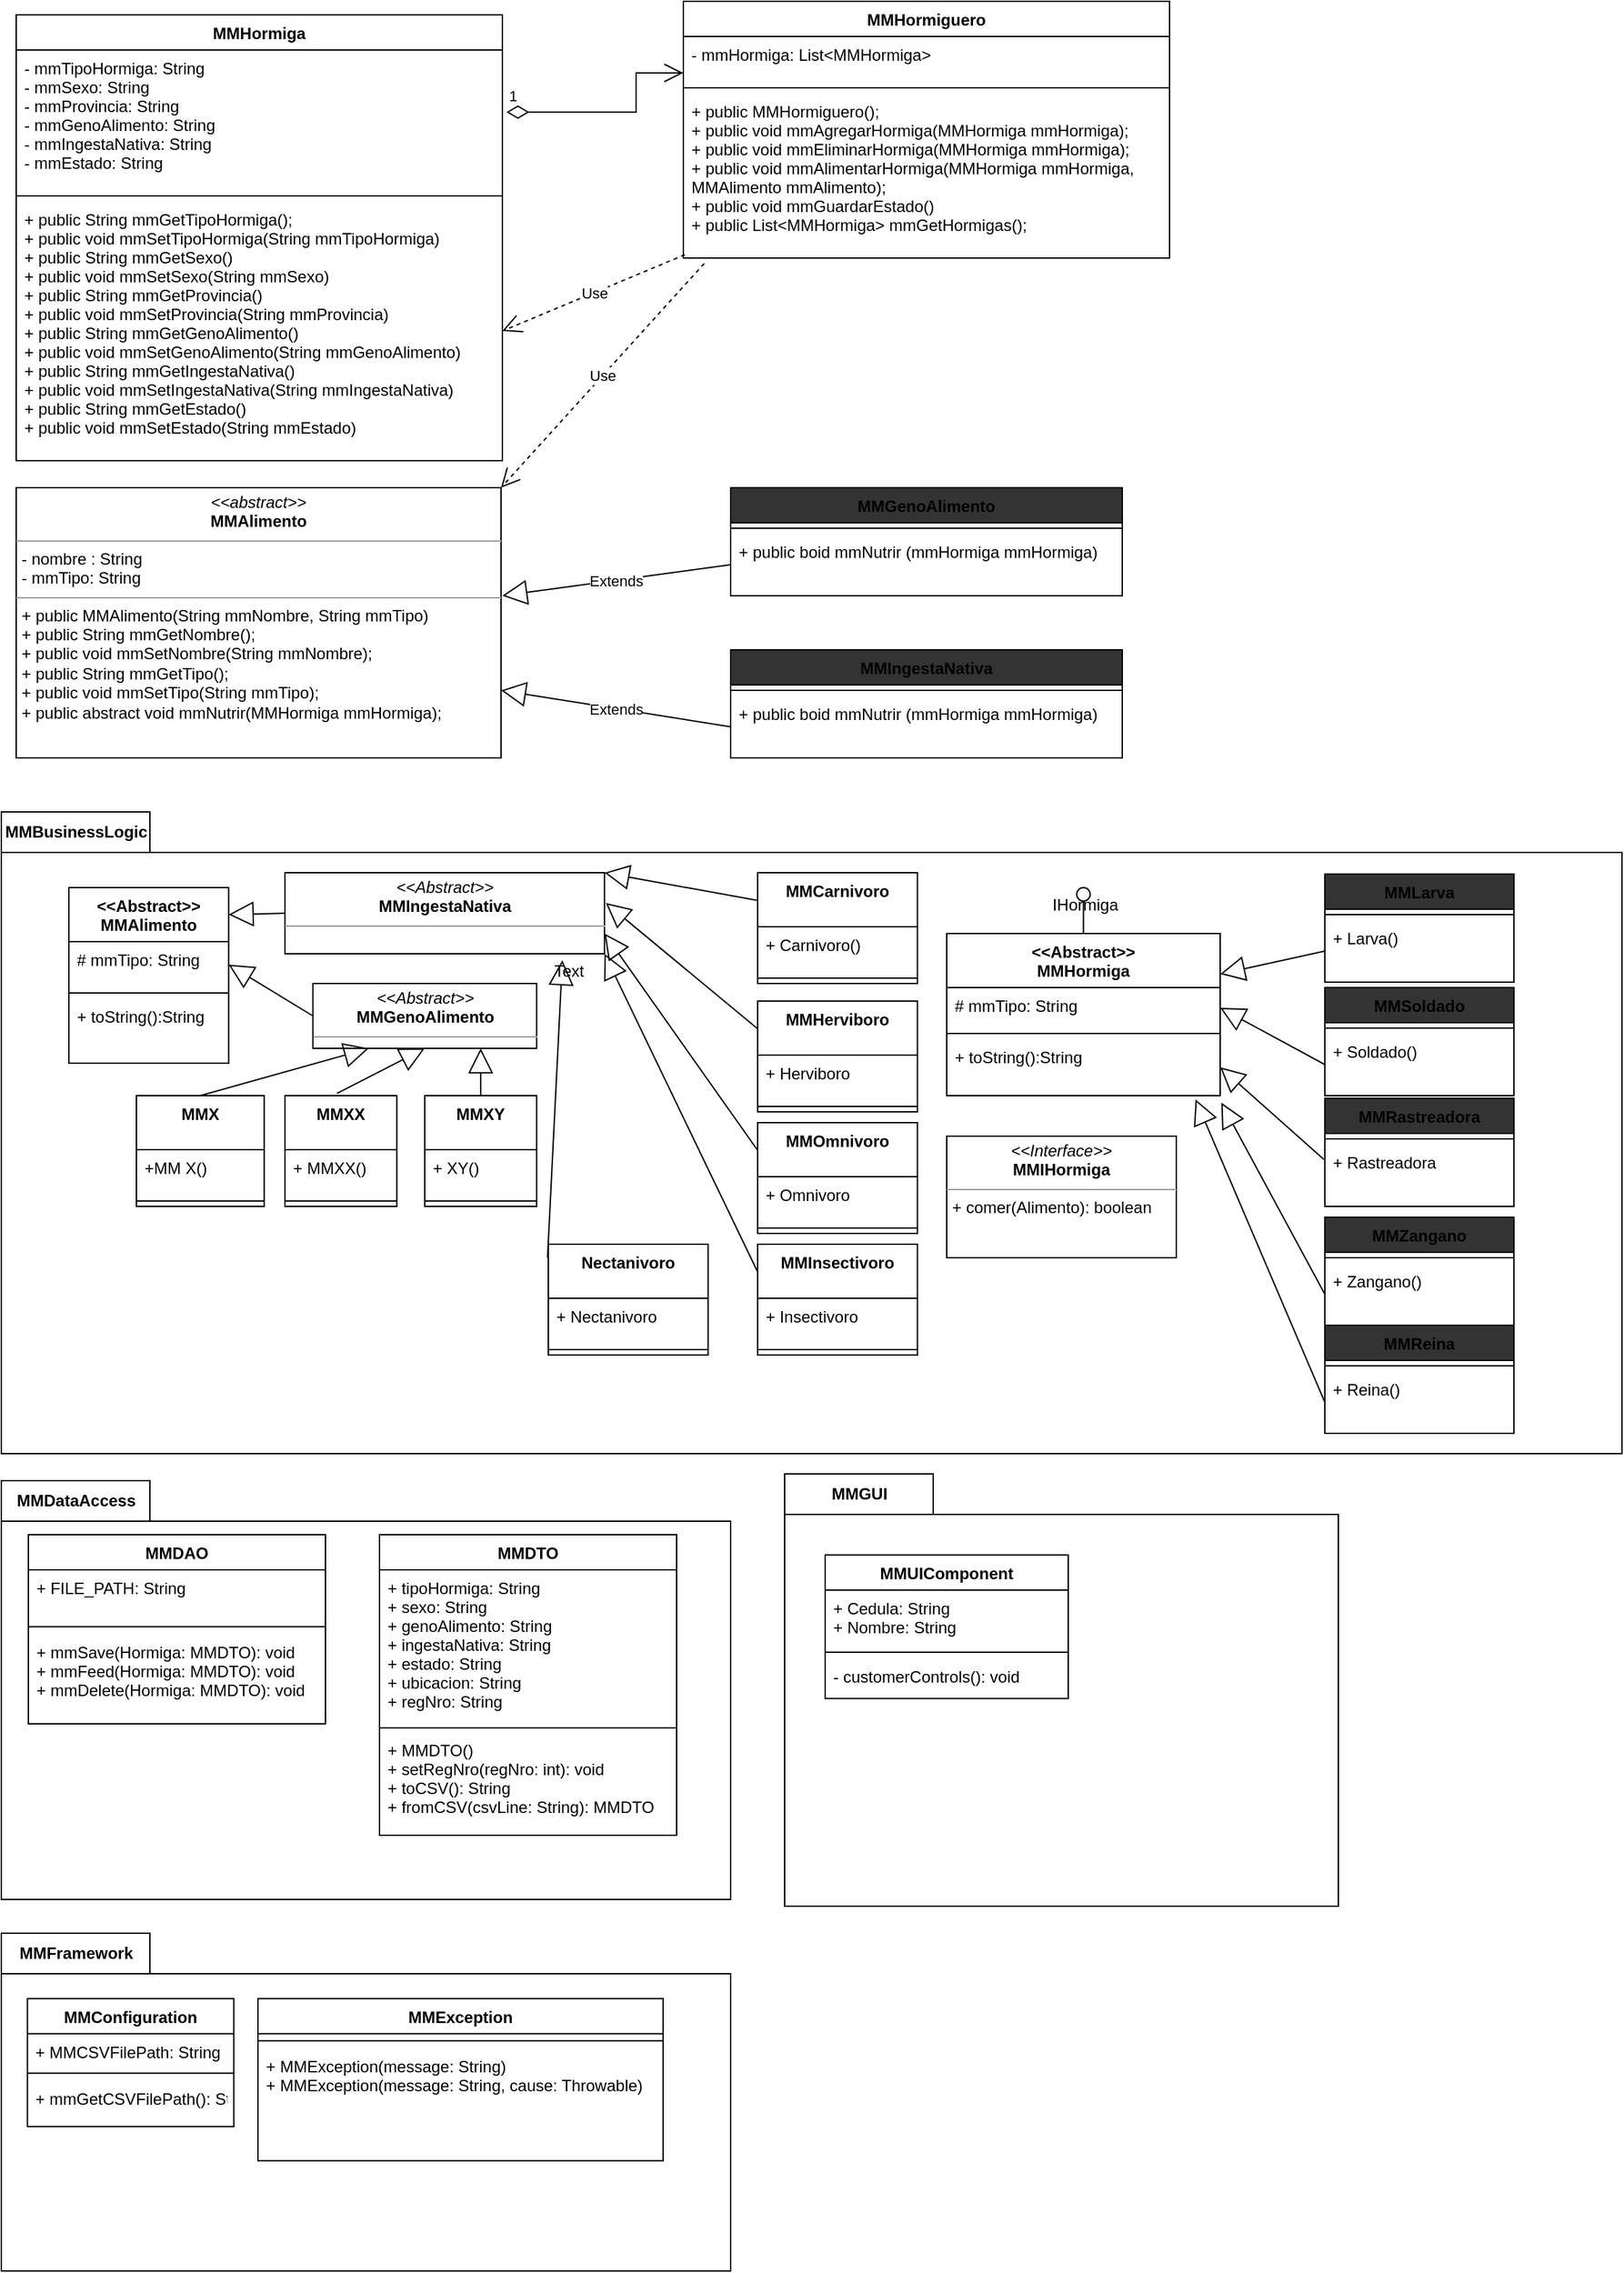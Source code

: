 <mxfile>
    <diagram id="z_uSLRBLm9-AL7y3q-LX" name="Page-1">
        <mxGraphModel dx="986" dy="571" grid="1" gridSize="10" guides="1" tooltips="1" connect="1" arrows="1" fold="1" page="1" pageScale="1" pageWidth="850" pageHeight="1100" math="0" shadow="0">
            <root>
                <mxCell id="0"/>
                <mxCell id="1" parent="0"/>
                <mxCell id="23" value="&lt;p style=&quot;margin:0px;margin-top:4px;text-align:center;&quot;&gt;&lt;i&gt;&amp;lt;&amp;lt;abstract&amp;gt;&amp;gt;&lt;/i&gt;&lt;br&gt;&lt;b&gt;MMAlimento&lt;/b&gt;&lt;/p&gt;&lt;hr size=&quot;1&quot;&gt;&lt;p style=&quot;margin:0px;margin-left:4px;&quot;&gt;- nombre : String&lt;br&gt;&lt;/p&gt;&lt;p style=&quot;margin:0px;margin-left:4px;&quot;&gt;- mmTipo: String&lt;/p&gt;&lt;hr size=&quot;1&quot;&gt;&lt;p style=&quot;margin:0px;margin-left:4px;&quot;&gt;+ public MMAlimento(String mmNombre, String mmTipo)&lt;/p&gt;&lt;p style=&quot;margin:0px;margin-left:4px;&quot;&gt;+ public String mmGetNombre();&lt;/p&gt;&lt;p style=&quot;margin:0px;margin-left:4px;&quot;&gt;+ public void mmSetNombre(String mmNombre);&lt;/p&gt;&lt;p style=&quot;margin:0px;margin-left:4px;&quot;&gt;+ public String mmGetTipo();&lt;/p&gt;&lt;p style=&quot;margin:0px;margin-left:4px;&quot;&gt;+ public void mmSetTipo(String mmTipo);&lt;/p&gt;&lt;p style=&quot;margin:0px;margin-left:4px;&quot;&gt;+ public abstract void mmNutrir(MMHormiga mmHormiga);&lt;/p&gt;" style="verticalAlign=top;align=left;overflow=fill;fontSize=12;fontFamily=Helvetica;html=1;" parent="1" vertex="1">
                    <mxGeometry x="31" y="370" width="359" height="200" as="geometry"/>
                </mxCell>
                <mxCell id="24" value="MMGenoAlimento" style="swimlane;fontStyle=1;align=center;verticalAlign=top;childLayout=stackLayout;horizontal=1;startSize=26;horizontalStack=0;resizeParent=1;resizeParentMax=0;resizeLast=0;collapsible=1;marginBottom=0;fillColor=#333333;strokeColor=#000000;" parent="1" vertex="1">
                    <mxGeometry x="560" y="370" width="290" height="80" as="geometry"/>
                </mxCell>
                <mxCell id="25" value="" style="line;strokeWidth=1;fillColor=none;align=left;verticalAlign=middle;spacingTop=-1;spacingLeft=3;spacingRight=3;rotatable=0;labelPosition=right;points=[];portConstraint=eastwest;strokeColor=inherit;" parent="24" vertex="1">
                    <mxGeometry y="26" width="290" height="8" as="geometry"/>
                </mxCell>
                <mxCell id="26" value="+ public boid mmNutrir (mmHormiga mmHormiga)" style="text;strokeColor=none;fillColor=none;align=left;verticalAlign=top;spacingLeft=4;spacingRight=4;overflow=hidden;rotatable=0;points=[[0,0.5],[1,0.5]];portConstraint=eastwest;" parent="24" vertex="1">
                    <mxGeometry y="34" width="290" height="46" as="geometry"/>
                </mxCell>
                <mxCell id="27" value="MMIngestaNativa" style="swimlane;fontStyle=1;align=center;verticalAlign=top;childLayout=stackLayout;horizontal=1;startSize=26;horizontalStack=0;resizeParent=1;resizeParentMax=0;resizeLast=0;collapsible=1;marginBottom=0;fillColor=#333333;strokeColor=#000000;" parent="1" vertex="1">
                    <mxGeometry x="560" y="490" width="290" height="80" as="geometry"/>
                </mxCell>
                <mxCell id="28" value="" style="line;strokeWidth=1;fillColor=none;align=left;verticalAlign=middle;spacingTop=-1;spacingLeft=3;spacingRight=3;rotatable=0;labelPosition=right;points=[];portConstraint=eastwest;strokeColor=inherit;" parent="27" vertex="1">
                    <mxGeometry y="26" width="290" height="8" as="geometry"/>
                </mxCell>
                <mxCell id="29" value="+ public boid mmNutrir (mmHormiga mmHormiga)" style="text;strokeColor=none;fillColor=none;align=left;verticalAlign=top;spacingLeft=4;spacingRight=4;overflow=hidden;rotatable=0;points=[[0,0.5],[1,0.5]];portConstraint=eastwest;" parent="27" vertex="1">
                    <mxGeometry y="34" width="290" height="46" as="geometry"/>
                </mxCell>
                <mxCell id="30" value="Extends" style="endArrow=block;endSize=16;endFill=0;html=1;entryX=1;entryY=0.75;entryDx=0;entryDy=0;exitX=0;exitY=0.5;exitDx=0;exitDy=0;" parent="1" source="29" target="23" edge="1">
                    <mxGeometry width="160" relative="1" as="geometry">
                        <mxPoint x="569.75" y="781" as="sourcePoint"/>
                        <mxPoint x="420" y="470" as="targetPoint"/>
                        <Array as="points"/>
                    </mxGeometry>
                </mxCell>
                <mxCell id="31" value="Extends" style="endArrow=block;endSize=16;endFill=0;html=1;entryX=1;entryY=0.75;entryDx=0;entryDy=0;exitX=0;exitY=0.5;exitDx=0;exitDy=0;" parent="1" source="26" edge="1">
                    <mxGeometry width="160" relative="1" as="geometry">
                        <mxPoint x="561" y="477" as="sourcePoint"/>
                        <mxPoint x="391" y="450" as="targetPoint"/>
                        <Array as="points"/>
                    </mxGeometry>
                </mxCell>
                <mxCell id="35" value="1" style="endArrow=open;html=1;endSize=12;startArrow=diamondThin;startSize=14;startFill=0;edgeStyle=orthogonalEdgeStyle;align=left;verticalAlign=bottom;rounded=0;sourcePerimeterSpacing=8;targetPerimeterSpacing=8;entryX=0;entryY=0.5;entryDx=0;entryDy=0;" parent="1" edge="1">
                    <mxGeometry x="-1" y="3" relative="1" as="geometry">
                        <mxPoint x="394" y="92" as="sourcePoint"/>
                        <mxPoint x="525" y="63" as="targetPoint"/>
                        <Array as="points">
                            <mxPoint x="490" y="92"/>
                            <mxPoint x="490" y="63"/>
                        </Array>
                    </mxGeometry>
                </mxCell>
                <mxCell id="36" value="Use" style="endArrow=open;endSize=12;dashed=1;html=1;rounded=0;sourcePerimeterSpacing=8;targetPerimeterSpacing=8;entryX=1;entryY=0.5;entryDx=0;entryDy=0;exitX=0.003;exitY=0.98;exitDx=0;exitDy=0;exitPerimeter=0;" parent="1" source="49" edge="1">
                    <mxGeometry width="160" relative="1" as="geometry">
                        <mxPoint x="523.56" y="208.414" as="sourcePoint"/>
                        <mxPoint x="391" y="254" as="targetPoint"/>
                    </mxGeometry>
                </mxCell>
                <mxCell id="37" value="Use" style="endArrow=open;endSize=12;dashed=1;html=1;rounded=0;sourcePerimeterSpacing=8;targetPerimeterSpacing=8;entryX=1;entryY=0;entryDx=0;entryDy=0;exitX=0.043;exitY=1.033;exitDx=0;exitDy=0;exitPerimeter=0;" parent="1" source="49" target="23" edge="1">
                    <mxGeometry width="160" relative="1" as="geometry">
                        <mxPoint x="524.28" y="211.586" as="sourcePoint"/>
                        <mxPoint x="401" y="264" as="targetPoint"/>
                    </mxGeometry>
                </mxCell>
                <mxCell id="42" value="MMHormiga" style="swimlane;fontStyle=1;align=center;verticalAlign=top;childLayout=stackLayout;horizontal=1;startSize=26;horizontalStack=0;resizeParent=1;resizeParentMax=0;resizeLast=0;collapsible=1;marginBottom=0;" parent="1" vertex="1">
                    <mxGeometry x="31" y="20" width="360" height="330" as="geometry">
                        <mxRectangle x="20" y="10" width="90" height="30" as="alternateBounds"/>
                    </mxGeometry>
                </mxCell>
                <mxCell id="43" value="- mmTipoHormiga: String&#10;- mmSexo: String&#10;- mmProvincia: String&#10;- mmGenoAlimento: String&#10;- mmIngestaNativa: String&#10;- mmEstado: String" style="text;strokeColor=none;fillColor=none;align=left;verticalAlign=top;spacingLeft=4;spacingRight=4;overflow=hidden;rotatable=0;points=[[0,0.5],[1,0.5]];portConstraint=eastwest;" parent="42" vertex="1">
                    <mxGeometry y="26" width="360" height="104" as="geometry"/>
                </mxCell>
                <mxCell id="44" value="" style="line;strokeWidth=1;fillColor=none;align=left;verticalAlign=middle;spacingTop=-1;spacingLeft=3;spacingRight=3;rotatable=0;labelPosition=right;points=[];portConstraint=eastwest;strokeColor=inherit;" parent="42" vertex="1">
                    <mxGeometry y="130" width="360" height="8" as="geometry"/>
                </mxCell>
                <mxCell id="45" value="+ public String mmGetTipoHormiga();&#10;+ public void mmSetTipoHormiga(String mmTipoHormiga)&#10;+ public String mmGetSexo()&#10;+ public void mmSetSexo(String mmSexo)&#10;+ public String mmGetProvincia()&#10;+ public void mmSetProvincia(String mmProvincia)&#10;+ public String mmGetGenoAlimento()&#10;+ public void mmSetGenoAlimento(String mmGenoAlimento)&#10;+ public String mmGetIngestaNativa()&#10;+ public void mmSetIngestaNativa(String mmIngestaNativa)&#10;+ public String mmGetEstado()&#10;+ public void mmSetEstado(String mmEstado)" style="text;strokeColor=none;fillColor=none;align=left;verticalAlign=top;spacingLeft=4;spacingRight=4;overflow=hidden;rotatable=0;points=[[0,0.5],[1,0.5]];portConstraint=eastwest;" parent="42" vertex="1">
                    <mxGeometry y="138" width="360" height="192" as="geometry"/>
                </mxCell>
                <mxCell id="46" value="MMHormiguero" style="swimlane;fontStyle=1;align=center;verticalAlign=top;childLayout=stackLayout;horizontal=1;startSize=26;horizontalStack=0;resizeParent=1;resizeParentMax=0;resizeLast=0;collapsible=1;marginBottom=0;" parent="1" vertex="1">
                    <mxGeometry x="525" y="10" width="360" height="190" as="geometry">
                        <mxRectangle x="20" y="10" width="90" height="30" as="alternateBounds"/>
                    </mxGeometry>
                </mxCell>
                <mxCell id="47" value="- mmHormiga: List&lt;MMHormiga&gt;" style="text;strokeColor=none;fillColor=none;align=left;verticalAlign=top;spacingLeft=4;spacingRight=4;overflow=hidden;rotatable=0;points=[[0,0.5],[1,0.5]];portConstraint=eastwest;" parent="46" vertex="1">
                    <mxGeometry y="26" width="360" height="34" as="geometry"/>
                </mxCell>
                <mxCell id="48" value="" style="line;strokeWidth=1;fillColor=none;align=left;verticalAlign=middle;spacingTop=-1;spacingLeft=3;spacingRight=3;rotatable=0;labelPosition=right;points=[];portConstraint=eastwest;strokeColor=inherit;" parent="46" vertex="1">
                    <mxGeometry y="60" width="360" height="8" as="geometry"/>
                </mxCell>
                <mxCell id="49" value="+ public MMHormiguero();&#10;+ public void mmAgregarHormiga(MMHormiga mmHormiga);&#10;+ public void mmEliminarHormiga(MMHormiga mmHormiga);&#10;+ public void mmAlimentarHormiga(MMHormiga mmHormiga, &#10;MMAlimento mmAlimento);&#10;+ public void mmGuardarEstado()&#10;+ public List&lt;MMHormiga&gt; mmGetHormigas();" style="text;strokeColor=none;fillColor=none;align=left;verticalAlign=top;spacingLeft=4;spacingRight=4;overflow=hidden;rotatable=0;points=[[0,0.5],[1,0.5]];portConstraint=eastwest;" parent="46" vertex="1">
                    <mxGeometry y="68" width="360" height="122" as="geometry"/>
                </mxCell>
                <mxCell id="133" value="MMGUI" style="shape=folder;fontStyle=1;tabWidth=110;tabHeight=30;tabPosition=left;html=1;boundedLbl=1;labelInHeader=1;container=1;collapsible=0;" parent="1" vertex="1">
                    <mxGeometry x="600" y="1100" width="410" height="320" as="geometry"/>
                </mxCell>
                <mxCell id="134" value="" style="html=1;strokeColor=none;resizeWidth=1;resizeHeight=1;fillColor=none;part=1;connectable=0;allowArrows=0;deletable=0;" parent="133" vertex="1">
                    <mxGeometry width="391.449" height="168.555" relative="1" as="geometry">
                        <mxPoint y="30" as="offset"/>
                    </mxGeometry>
                </mxCell>
                <mxCell id="159" value="MMUIComponent" style="swimlane;fontStyle=1;align=center;verticalAlign=top;childLayout=stackLayout;horizontal=1;startSize=26;horizontalStack=0;resizeParent=1;resizeParentMax=0;resizeLast=0;collapsible=1;marginBottom=0;" parent="133" vertex="1">
                    <mxGeometry x="30" y="60" width="180" height="106.267" as="geometry"/>
                </mxCell>
                <mxCell id="160" value="+ Cedula: String&#10;+ Nombre: String" style="text;strokeColor=none;fillColor=none;align=left;verticalAlign=top;spacingLeft=4;spacingRight=4;overflow=hidden;rotatable=0;points=[[0,0.5],[1,0.5]];portConstraint=eastwest;fontStyle=0" parent="159" vertex="1">
                    <mxGeometry y="26" width="180" height="41.676" as="geometry"/>
                </mxCell>
                <mxCell id="161" value="" style="line;strokeWidth=1;fillColor=none;align=left;verticalAlign=middle;spacingTop=-1;spacingLeft=3;spacingRight=3;rotatable=0;labelPosition=right;points=[];portConstraint=eastwest;strokeColor=inherit;" parent="159" vertex="1">
                    <mxGeometry y="67.676" width="180" height="8.6" as="geometry"/>
                </mxCell>
                <mxCell id="162" value="- customerControls(): void" style="text;strokeColor=none;fillColor=none;align=left;verticalAlign=top;spacingLeft=4;spacingRight=4;overflow=hidden;rotatable=0;points=[[0,0.5],[1,0.5]];portConstraint=eastwest;" parent="159" vertex="1">
                    <mxGeometry y="76.275" width="180" height="29.991" as="geometry"/>
                </mxCell>
                <mxCell id="135" value="MMBusinessLogic" style="shape=folder;fontStyle=1;tabWidth=110;tabHeight=30;tabPosition=left;html=1;boundedLbl=1;labelInHeader=1;container=1;collapsible=0;" parent="1" vertex="1">
                    <mxGeometry x="20" y="610" width="1200" height="475" as="geometry"/>
                </mxCell>
                <mxCell id="136" value="Text" style="html=1;strokeColor=none;resizeWidth=1;resizeHeight=1;fillColor=none;part=1;connectable=0;allowArrows=0;deletable=0;" parent="135" vertex="1">
                    <mxGeometry width="840" height="175" relative="1" as="geometry">
                        <mxPoint y="30" as="offset"/>
                    </mxGeometry>
                </mxCell>
                <mxCell id="77" value="&lt;p style=&quot;margin:0px;margin-top:4px;text-align:center;&quot;&gt;&lt;i&gt;&amp;lt;&amp;lt;Abstract&amp;gt;&amp;gt;&lt;/i&gt;&lt;br&gt;&lt;b&gt;MMIngestaNativa&lt;/b&gt;&lt;/p&gt;&lt;hr size=&quot;1&quot;&gt;&lt;p style=&quot;margin:0px;margin-left:4px;&quot;&gt;&lt;/p&gt;&lt;p style=&quot;margin:0px;margin-left:4px;&quot;&gt;&lt;br&gt;&lt;/p&gt;" style="verticalAlign=top;align=left;overflow=fill;fontSize=12;fontFamily=Helvetica;html=1;" parent="135" vertex="1">
                    <mxGeometry x="210.0" y="45" width="236.62" height="60" as="geometry"/>
                </mxCell>
                <mxCell id="78" value="&lt;p style=&quot;margin:0px;margin-top:4px;text-align:center;&quot;&gt;&lt;i&gt;&amp;lt;&amp;lt;Abstract&amp;gt;&amp;gt;&lt;/i&gt;&lt;br&gt;&lt;b&gt;MMGenoAlimento&lt;/b&gt;&lt;/p&gt;&lt;hr size=&quot;1&quot;&gt;&lt;p style=&quot;margin:0px;margin-left:4px;&quot;&gt;&lt;/p&gt;&lt;p style=&quot;margin:0px;margin-left:4px;&quot;&gt;&lt;br&gt;&lt;/p&gt;" style="verticalAlign=top;align=left;overflow=fill;fontSize=12;fontFamily=Helvetica;html=1;" parent="135" vertex="1">
                    <mxGeometry x="230.709" y="127" width="165.634" height="48" as="geometry"/>
                </mxCell>
                <mxCell id="82" value="&lt;&lt;Abstract&gt;&gt;&#10;MMAlimento" style="swimlane;fontStyle=1;align=center;verticalAlign=top;childLayout=stackLayout;horizontal=1;startSize=40;horizontalStack=0;resizeParent=1;resizeParentMax=0;resizeLast=0;collapsible=1;marginBottom=0;" parent="135" vertex="1">
                    <mxGeometry x="50.002" y="56" width="118.31" height="130" as="geometry">
                        <mxRectangle x="20" y="10" width="90" height="30" as="alternateBounds"/>
                    </mxGeometry>
                </mxCell>
                <mxCell id="83" value="# mmTipo: String" style="text;strokeColor=none;fillColor=none;align=left;verticalAlign=top;spacingLeft=4;spacingRight=4;overflow=hidden;rotatable=0;points=[[0,0.5],[1,0.5]];portConstraint=eastwest;" parent="82" vertex="1">
                    <mxGeometry y="40" width="118.31" height="34" as="geometry"/>
                </mxCell>
                <mxCell id="84" value="" style="line;strokeWidth=1;fillColor=none;align=left;verticalAlign=middle;spacingTop=-1;spacingLeft=3;spacingRight=3;rotatable=0;labelPosition=right;points=[];portConstraint=eastwest;strokeColor=inherit;" parent="82" vertex="1">
                    <mxGeometry y="74" width="118.31" height="8" as="geometry"/>
                </mxCell>
                <mxCell id="85" value="+ toString():String" style="text;strokeColor=none;fillColor=none;align=left;verticalAlign=top;spacingLeft=4;spacingRight=4;overflow=hidden;rotatable=0;points=[[0,0.5],[1,0.5]];portConstraint=eastwest;" parent="82" vertex="1">
                    <mxGeometry y="82" width="118.31" height="48" as="geometry"/>
                </mxCell>
                <mxCell id="86" value="" style="endArrow=block;endSize=16;endFill=0;html=1;exitX=0;exitY=0.5;exitDx=0;exitDy=0;entryX=1;entryY=0.154;entryDx=0;entryDy=0;entryPerimeter=0;" parent="135" source="77" target="82" edge="1">
                    <mxGeometry x="-0.273" y="2" width="160" relative="1" as="geometry">
                        <mxPoint x="474.955" y="334.19" as="sourcePoint"/>
                        <mxPoint x="212.958" y="76.004" as="targetPoint"/>
                        <Array as="points"/>
                        <mxPoint as="offset"/>
                    </mxGeometry>
                </mxCell>
                <mxCell id="87" value="" style="endArrow=block;endSize=16;endFill=0;html=1;exitX=0;exitY=0.5;exitDx=0;exitDy=0;entryX=1;entryY=0.5;entryDx=0;entryDy=0;" parent="135" source="78" target="83" edge="1">
                    <mxGeometry x="-0.273" y="2" width="160" relative="1" as="geometry">
                        <mxPoint x="331.268" y="106" as="sourcePoint"/>
                        <mxPoint x="224.789" y="96.02" as="targetPoint"/>
                        <Array as="points"/>
                        <mxPoint as="offset"/>
                    </mxGeometry>
                </mxCell>
                <mxCell id="88" value="MMX" style="swimlane;fontStyle=1;align=center;verticalAlign=top;childLayout=stackLayout;horizontal=1;startSize=40;horizontalStack=0;resizeParent=1;resizeParentMax=0;resizeLast=0;collapsible=1;marginBottom=0;" parent="135" vertex="1">
                    <mxGeometry x="100.003" y="210" width="94.648" height="82" as="geometry">
                        <mxRectangle x="20" y="10" width="90" height="30" as="alternateBounds"/>
                    </mxGeometry>
                </mxCell>
                <mxCell id="89" value="+MM X()" style="text;strokeColor=none;fillColor=none;align=left;verticalAlign=top;spacingLeft=4;spacingRight=4;overflow=hidden;rotatable=0;points=[[0,0.5],[1,0.5]];portConstraint=eastwest;" parent="88" vertex="1">
                    <mxGeometry y="40" width="94.648" height="34" as="geometry"/>
                </mxCell>
                <mxCell id="90" value="" style="line;strokeWidth=1;fillColor=none;align=left;verticalAlign=middle;spacingTop=-1;spacingLeft=3;spacingRight=3;rotatable=0;labelPosition=right;points=[];portConstraint=eastwest;strokeColor=inherit;" parent="88" vertex="1">
                    <mxGeometry y="74" width="94.648" height="8" as="geometry"/>
                </mxCell>
                <mxCell id="92" value="MMXX" style="swimlane;fontStyle=1;align=center;verticalAlign=top;childLayout=stackLayout;horizontal=1;startSize=40;horizontalStack=0;resizeParent=1;resizeParentMax=0;resizeLast=0;collapsible=1;marginBottom=0;" parent="135" vertex="1">
                    <mxGeometry x="210.003" y="210" width="82.817" height="82" as="geometry">
                        <mxRectangle x="20" y="10" width="90" height="30" as="alternateBounds"/>
                    </mxGeometry>
                </mxCell>
                <mxCell id="93" value="+ MMXX()" style="text;strokeColor=none;fillColor=none;align=left;verticalAlign=top;spacingLeft=4;spacingRight=4;overflow=hidden;rotatable=0;points=[[0,0.5],[1,0.5]];portConstraint=eastwest;" parent="92" vertex="1">
                    <mxGeometry y="40" width="82.817" height="34" as="geometry"/>
                </mxCell>
                <mxCell id="94" value="" style="line;strokeWidth=1;fillColor=none;align=left;verticalAlign=middle;spacingTop=-1;spacingLeft=3;spacingRight=3;rotatable=0;labelPosition=right;points=[];portConstraint=eastwest;strokeColor=inherit;" parent="92" vertex="1">
                    <mxGeometry y="74" width="82.817" height="8" as="geometry"/>
                </mxCell>
                <mxCell id="96" value="MMXY" style="swimlane;fontStyle=1;align=center;verticalAlign=top;childLayout=stackLayout;horizontal=1;startSize=40;horizontalStack=0;resizeParent=1;resizeParentMax=0;resizeLast=0;collapsible=1;marginBottom=0;" parent="135" vertex="1">
                    <mxGeometry x="313.527" y="210" width="82.817" height="82" as="geometry">
                        <mxRectangle x="20" y="10" width="90" height="30" as="alternateBounds"/>
                    </mxGeometry>
                </mxCell>
                <mxCell id="97" value="+ XY()" style="text;strokeColor=none;fillColor=none;align=left;verticalAlign=top;spacingLeft=4;spacingRight=4;overflow=hidden;rotatable=0;points=[[0,0.5],[1,0.5]];portConstraint=eastwest;" parent="96" vertex="1">
                    <mxGeometry y="40" width="82.817" height="34" as="geometry"/>
                </mxCell>
                <mxCell id="98" value="" style="line;strokeWidth=1;fillColor=none;align=left;verticalAlign=middle;spacingTop=-1;spacingLeft=3;spacingRight=3;rotatable=0;labelPosition=right;points=[];portConstraint=eastwest;strokeColor=inherit;" parent="96" vertex="1">
                    <mxGeometry y="74" width="82.817" height="8" as="geometry"/>
                </mxCell>
                <mxCell id="100" value="" style="endArrow=block;endSize=16;endFill=0;html=1;exitX=0.5;exitY=0;exitDx=0;exitDy=0;entryX=0.25;entryY=1;entryDx=0;entryDy=0;" parent="135" source="88" target="78" edge="1">
                    <mxGeometry x="-0.273" y="2" width="160" relative="1" as="geometry">
                        <mxPoint x="319.437" y="249" as="sourcePoint"/>
                        <mxPoint x="212.958" y="196" as="targetPoint"/>
                        <Array as="points"/>
                        <mxPoint as="offset"/>
                    </mxGeometry>
                </mxCell>
                <mxCell id="101" value="" style="endArrow=block;endSize=16;endFill=0;html=1;exitX=0.465;exitY=-0.02;exitDx=0;exitDy=0;entryX=0.5;entryY=1;entryDx=0;entryDy=0;exitPerimeter=0;" parent="135" source="92" target="78" edge="1">
                    <mxGeometry x="-0.273" y="2" width="160" relative="1" as="geometry">
                        <mxPoint x="532.394" y="269" as="sourcePoint"/>
                        <mxPoint x="425.915" y="216" as="targetPoint"/>
                        <Array as="points"/>
                        <mxPoint as="offset"/>
                    </mxGeometry>
                </mxCell>
                <mxCell id="102" value="" style="endArrow=block;endSize=16;endFill=0;html=1;exitX=0.5;exitY=0;exitDx=0;exitDy=0;entryX=0.75;entryY=1;entryDx=0;entryDy=0;" parent="135" source="96" target="78" edge="1">
                    <mxGeometry x="-0.273" y="2" width="160" relative="1" as="geometry">
                        <mxPoint x="686.197" y="269" as="sourcePoint"/>
                        <mxPoint x="579.718" y="216" as="targetPoint"/>
                        <Array as="points"/>
                        <mxPoint as="offset"/>
                    </mxGeometry>
                </mxCell>
                <mxCell id="104" value="MMCarnivoro" style="swimlane;fontStyle=1;align=center;verticalAlign=top;childLayout=stackLayout;horizontal=1;startSize=40;horizontalStack=0;resizeParent=1;resizeParentMax=0;resizeLast=0;collapsible=1;marginBottom=0;" parent="135" vertex="1">
                    <mxGeometry x="560.002" y="45" width="118.31" height="82" as="geometry">
                        <mxRectangle x="20" y="10" width="90" height="30" as="alternateBounds"/>
                    </mxGeometry>
                </mxCell>
                <mxCell id="105" value="+ Carnivoro()" style="text;strokeColor=none;fillColor=none;align=left;verticalAlign=top;spacingLeft=4;spacingRight=4;overflow=hidden;rotatable=0;points=[[0,0.5],[1,0.5]];portConstraint=eastwest;" parent="104" vertex="1">
                    <mxGeometry y="40" width="118.31" height="34" as="geometry"/>
                </mxCell>
                <mxCell id="106" value="" style="line;strokeWidth=1;fillColor=none;align=left;verticalAlign=middle;spacingTop=-1;spacingLeft=3;spacingRight=3;rotatable=0;labelPosition=right;points=[];portConstraint=eastwest;strokeColor=inherit;" parent="104" vertex="1">
                    <mxGeometry y="74" width="118.31" height="8" as="geometry"/>
                </mxCell>
                <mxCell id="107" value="MMHerviboro" style="swimlane;fontStyle=1;align=center;verticalAlign=top;childLayout=stackLayout;horizontal=1;startSize=40;horizontalStack=0;resizeParent=1;resizeParentMax=0;resizeLast=0;collapsible=1;marginBottom=0;" parent="135" vertex="1">
                    <mxGeometry x="560.002" y="140" width="118.31" height="82" as="geometry">
                        <mxRectangle x="20" y="10" width="90" height="30" as="alternateBounds"/>
                    </mxGeometry>
                </mxCell>
                <mxCell id="108" value="+ Herviboro" style="text;strokeColor=none;fillColor=none;align=left;verticalAlign=top;spacingLeft=4;spacingRight=4;overflow=hidden;rotatable=0;points=[[0,0.5],[1,0.5]];portConstraint=eastwest;" parent="107" vertex="1">
                    <mxGeometry y="40" width="118.31" height="34" as="geometry"/>
                </mxCell>
                <mxCell id="109" value="" style="line;strokeWidth=1;fillColor=none;align=left;verticalAlign=middle;spacingTop=-1;spacingLeft=3;spacingRight=3;rotatable=0;labelPosition=right;points=[];portConstraint=eastwest;strokeColor=inherit;" parent="107" vertex="1">
                    <mxGeometry y="74" width="118.31" height="8" as="geometry"/>
                </mxCell>
                <mxCell id="110" value="MMOmnivoro" style="swimlane;fontStyle=1;align=center;verticalAlign=top;childLayout=stackLayout;horizontal=1;startSize=40;horizontalStack=0;resizeParent=1;resizeParentMax=0;resizeLast=0;collapsible=1;marginBottom=0;" parent="135" vertex="1">
                    <mxGeometry x="560.002" y="230" width="118.31" height="82" as="geometry">
                        <mxRectangle x="20" y="10" width="90" height="30" as="alternateBounds"/>
                    </mxGeometry>
                </mxCell>
                <mxCell id="111" value="+ Omnivoro" style="text;strokeColor=none;fillColor=none;align=left;verticalAlign=top;spacingLeft=4;spacingRight=4;overflow=hidden;rotatable=0;points=[[0,0.5],[1,0.5]];portConstraint=eastwest;" parent="110" vertex="1">
                    <mxGeometry y="40" width="118.31" height="34" as="geometry"/>
                </mxCell>
                <mxCell id="112" value="" style="line;strokeWidth=1;fillColor=none;align=left;verticalAlign=middle;spacingTop=-1;spacingLeft=3;spacingRight=3;rotatable=0;labelPosition=right;points=[];portConstraint=eastwest;strokeColor=inherit;" parent="110" vertex="1">
                    <mxGeometry y="74" width="118.31" height="8" as="geometry"/>
                </mxCell>
                <mxCell id="113" value="MMInsectivoro" style="swimlane;fontStyle=1;align=center;verticalAlign=top;childLayout=stackLayout;horizontal=1;startSize=40;horizontalStack=0;resizeParent=1;resizeParentMax=0;resizeLast=0;collapsible=1;marginBottom=0;" parent="135" vertex="1">
                    <mxGeometry x="560.002" y="320" width="118.31" height="82" as="geometry">
                        <mxRectangle x="20" y="10" width="90" height="30" as="alternateBounds"/>
                    </mxGeometry>
                </mxCell>
                <mxCell id="114" value="+ Insectivoro" style="text;strokeColor=none;fillColor=none;align=left;verticalAlign=top;spacingLeft=4;spacingRight=4;overflow=hidden;rotatable=0;points=[[0,0.5],[1,0.5]];portConstraint=eastwest;" parent="113" vertex="1">
                    <mxGeometry y="40" width="118.31" height="34" as="geometry"/>
                </mxCell>
                <mxCell id="115" value="" style="line;strokeWidth=1;fillColor=none;align=left;verticalAlign=middle;spacingTop=-1;spacingLeft=3;spacingRight=3;rotatable=0;labelPosition=right;points=[];portConstraint=eastwest;strokeColor=inherit;" parent="113" vertex="1">
                    <mxGeometry y="74" width="118.31" height="8" as="geometry"/>
                </mxCell>
                <mxCell id="116" value="Nectanivoro" style="swimlane;fontStyle=1;align=center;verticalAlign=top;childLayout=stackLayout;horizontal=1;startSize=40;horizontalStack=0;resizeParent=1;resizeParentMax=0;resizeLast=0;collapsible=1;marginBottom=0;" parent="135" vertex="1">
                    <mxGeometry x="405.0" y="320" width="118.31" height="82" as="geometry">
                        <mxRectangle x="20" y="10" width="90" height="30" as="alternateBounds"/>
                    </mxGeometry>
                </mxCell>
                <mxCell id="117" value="+ Nectanivoro" style="text;strokeColor=none;fillColor=none;align=left;verticalAlign=top;spacingLeft=4;spacingRight=4;overflow=hidden;rotatable=0;points=[[0,0.5],[1,0.5]];portConstraint=eastwest;" parent="116" vertex="1">
                    <mxGeometry y="40" width="118.31" height="34" as="geometry"/>
                </mxCell>
                <mxCell id="118" value="" style="line;strokeWidth=1;fillColor=none;align=left;verticalAlign=middle;spacingTop=-1;spacingLeft=3;spacingRight=3;rotatable=0;labelPosition=right;points=[];portConstraint=eastwest;strokeColor=inherit;" parent="116" vertex="1">
                    <mxGeometry y="74" width="118.31" height="8" as="geometry"/>
                </mxCell>
                <mxCell id="119" value="" style="endArrow=block;endSize=16;endFill=0;html=1;exitX=0;exitY=0.25;exitDx=0;exitDy=0;entryX=1;entryY=0;entryDx=0;entryDy=0;" parent="135" source="104" target="77" edge="1">
                    <mxGeometry x="-0.273" y="2" width="160" relative="1" as="geometry">
                        <mxPoint x="774.93" y="241" as="sourcePoint"/>
                        <mxPoint x="615.211" y="111" as="targetPoint"/>
                        <Array as="points"/>
                        <mxPoint as="offset"/>
                    </mxGeometry>
                </mxCell>
                <mxCell id="120" value="" style="endArrow=block;endSize=16;endFill=0;html=1;exitX=0;exitY=0.25;exitDx=0;exitDy=0;entryX=1.004;entryY=0.373;entryDx=0;entryDy=0;entryPerimeter=0;" parent="135" source="107" target="77" edge="1">
                    <mxGeometry x="-0.273" y="2" width="160" relative="1" as="geometry">
                        <mxPoint x="887.324" y="76" as="sourcePoint"/>
                        <mxPoint x="579.718" y="87.5" as="targetPoint"/>
                        <Array as="points"/>
                        <mxPoint as="offset"/>
                    </mxGeometry>
                </mxCell>
                <mxCell id="121" value="" style="endArrow=block;endSize=16;endFill=0;html=1;exitX=0;exitY=0.25;exitDx=0;exitDy=0;entryX=1;entryY=0.75;entryDx=0;entryDy=0;" parent="135" source="110" target="77" edge="1">
                    <mxGeometry x="-0.273" y="2" width="160" relative="1" as="geometry">
                        <mxPoint x="863.662" y="126" as="sourcePoint"/>
                        <mxPoint x="556.056" y="137.5" as="targetPoint"/>
                        <Array as="points"/>
                        <mxPoint as="offset"/>
                    </mxGeometry>
                </mxCell>
                <mxCell id="122" value="" style="endArrow=block;endSize=16;endFill=0;html=1;exitX=0;exitY=0.25;exitDx=0;exitDy=0;entryX=1;entryY=1;entryDx=0;entryDy=0;" parent="135" source="113" target="77" edge="1">
                    <mxGeometry x="-0.273" y="2" width="160" relative="1" as="geometry">
                        <mxPoint x="899.155" y="84.5" as="sourcePoint"/>
                        <mxPoint x="591.549" y="96" as="targetPoint"/>
                        <Array as="points"/>
                        <mxPoint as="offset"/>
                    </mxGeometry>
                </mxCell>
                <mxCell id="124" value="" style="endArrow=block;endSize=16;endFill=0;html=1;exitX=-0.005;exitY=0.122;exitDx=0;exitDy=0;entryX=0.868;entryY=1.08;entryDx=0;entryDy=0;entryPerimeter=0;exitPerimeter=0;" parent="135" source="116" target="77" edge="1">
                    <mxGeometry x="-0.273" y="2" width="160" relative="1" as="geometry">
                        <mxPoint x="875.493" y="336.5" as="sourcePoint"/>
                        <mxPoint x="567.887" y="136" as="targetPoint"/>
                        <Array as="points"/>
                        <mxPoint as="offset"/>
                    </mxGeometry>
                </mxCell>
                <mxCell id="50" value="&lt;p style=&quot;margin:0px;margin-top:4px;text-align:center;&quot;&gt;&lt;i&gt;&amp;lt;&amp;lt;Interface&amp;gt;&amp;gt;&lt;/i&gt;&lt;br&gt;&lt;b&gt;MMIHormiga&lt;/b&gt;&lt;/p&gt;&lt;hr size=&quot;1&quot;&gt;&lt;p style=&quot;margin:0px;margin-left:4px;&quot;&gt;&lt;/p&gt;&lt;p style=&quot;margin:0px;margin-left:4px;&quot;&gt;+ comer(Alimento): boolean&lt;/p&gt;&lt;p style=&quot;margin:0px;margin-left:4px;&quot;&gt;&lt;br&gt;&lt;/p&gt;" style="verticalAlign=top;align=left;overflow=fill;fontSize=12;fontFamily=Helvetica;html=1;" parent="135" vertex="1">
                    <mxGeometry x="700" y="240" width="170" height="90" as="geometry"/>
                </mxCell>
                <mxCell id="52" value="&lt;&lt;Abstract&gt;&gt;&#10;MMHormiga" style="swimlane;fontStyle=1;align=center;verticalAlign=top;childLayout=stackLayout;horizontal=1;startSize=40;horizontalStack=0;resizeParent=1;resizeParentMax=0;resizeLast=0;collapsible=1;marginBottom=0;" parent="135" vertex="1">
                    <mxGeometry x="700" y="90" width="202.5" height="120" as="geometry">
                        <mxRectangle x="20" y="10" width="90" height="30" as="alternateBounds"/>
                    </mxGeometry>
                </mxCell>
                <mxCell id="53" value="# mmTipo: String" style="text;strokeColor=none;fillColor=none;align=left;verticalAlign=top;spacingLeft=4;spacingRight=4;overflow=hidden;rotatable=0;points=[[0,0.5],[1,0.5]];portConstraint=eastwest;" parent="52" vertex="1">
                    <mxGeometry y="40" width="202.5" height="30" as="geometry"/>
                </mxCell>
                <mxCell id="54" value="" style="line;strokeWidth=1;fillColor=none;align=left;verticalAlign=middle;spacingTop=-1;spacingLeft=3;spacingRight=3;rotatable=0;labelPosition=right;points=[];portConstraint=eastwest;strokeColor=inherit;" parent="52" vertex="1">
                    <mxGeometry y="70" width="202.5" height="8" as="geometry"/>
                </mxCell>
                <mxCell id="55" value="+ toString():String" style="text;strokeColor=none;fillColor=none;align=left;verticalAlign=top;spacingLeft=4;spacingRight=4;overflow=hidden;rotatable=0;points=[[0,0.5],[1,0.5]];portConstraint=eastwest;" parent="52" vertex="1">
                    <mxGeometry y="78" width="202.5" height="42" as="geometry"/>
                </mxCell>
                <mxCell id="56" value="MMLarva" style="swimlane;fontStyle=1;align=center;verticalAlign=top;childLayout=stackLayout;horizontal=1;startSize=26;horizontalStack=0;resizeParent=1;resizeParentMax=0;resizeLast=0;collapsible=1;marginBottom=0;fillColor=#333333;strokeColor=#000000;" parent="135" vertex="1">
                    <mxGeometry x="980" y="46" width="140" height="80" as="geometry"/>
                </mxCell>
                <mxCell id="57" value="" style="line;strokeWidth=1;fillColor=none;align=left;verticalAlign=middle;spacingTop=-1;spacingLeft=3;spacingRight=3;rotatable=0;labelPosition=right;points=[];portConstraint=eastwest;strokeColor=inherit;" parent="56" vertex="1">
                    <mxGeometry y="26" width="140" height="8" as="geometry"/>
                </mxCell>
                <mxCell id="58" value="+ Larva()" style="text;strokeColor=none;fillColor=none;align=left;verticalAlign=top;spacingLeft=4;spacingRight=4;overflow=hidden;rotatable=0;points=[[0,0.5],[1,0.5]];portConstraint=eastwest;" parent="56" vertex="1">
                    <mxGeometry y="34" width="140" height="46" as="geometry"/>
                </mxCell>
                <mxCell id="59" value="MMSoldado" style="swimlane;fontStyle=1;align=center;verticalAlign=top;childLayout=stackLayout;horizontal=1;startSize=26;horizontalStack=0;resizeParent=1;resizeParentMax=0;resizeLast=0;collapsible=1;marginBottom=0;fillColor=#333333;strokeColor=#000000;" parent="135" vertex="1">
                    <mxGeometry x="980" y="130" width="140" height="80" as="geometry"/>
                </mxCell>
                <mxCell id="60" value="" style="line;strokeWidth=1;fillColor=none;align=left;verticalAlign=middle;spacingTop=-1;spacingLeft=3;spacingRight=3;rotatable=0;labelPosition=right;points=[];portConstraint=eastwest;strokeColor=inherit;" parent="59" vertex="1">
                    <mxGeometry y="26" width="140" height="8" as="geometry"/>
                </mxCell>
                <mxCell id="61" value="+ Soldado()" style="text;strokeColor=none;fillColor=none;align=left;verticalAlign=top;spacingLeft=4;spacingRight=4;overflow=hidden;rotatable=0;points=[[0,0.5],[1,0.5]];portConstraint=eastwest;" parent="59" vertex="1">
                    <mxGeometry y="34" width="140" height="46" as="geometry"/>
                </mxCell>
                <mxCell id="62" value="MMRastreadora" style="swimlane;fontStyle=1;align=center;verticalAlign=top;childLayout=stackLayout;horizontal=1;startSize=26;horizontalStack=0;resizeParent=1;resizeParentMax=0;resizeLast=0;collapsible=1;marginBottom=0;fillColor=#333333;strokeColor=#000000;" parent="135" vertex="1">
                    <mxGeometry x="980" y="212" width="140" height="80" as="geometry"/>
                </mxCell>
                <mxCell id="63" value="" style="line;strokeWidth=1;fillColor=none;align=left;verticalAlign=middle;spacingTop=-1;spacingLeft=3;spacingRight=3;rotatable=0;labelPosition=right;points=[];portConstraint=eastwest;strokeColor=inherit;" parent="62" vertex="1">
                    <mxGeometry y="26" width="140" height="8" as="geometry"/>
                </mxCell>
                <mxCell id="64" value="+ Rastreadora" style="text;strokeColor=none;fillColor=none;align=left;verticalAlign=top;spacingLeft=4;spacingRight=4;overflow=hidden;rotatable=0;points=[[0,0.5],[1,0.5]];portConstraint=eastwest;" parent="62" vertex="1">
                    <mxGeometry y="34" width="140" height="46" as="geometry"/>
                </mxCell>
                <mxCell id="65" value="MMZangano" style="swimlane;fontStyle=1;align=center;verticalAlign=top;childLayout=stackLayout;horizontal=1;startSize=26;horizontalStack=0;resizeParent=1;resizeParentMax=0;resizeLast=0;collapsible=1;marginBottom=0;fillColor=#333333;strokeColor=#000000;" parent="135" vertex="1">
                    <mxGeometry x="980" y="300" width="140" height="80" as="geometry"/>
                </mxCell>
                <mxCell id="66" value="" style="line;strokeWidth=1;fillColor=none;align=left;verticalAlign=middle;spacingTop=-1;spacingLeft=3;spacingRight=3;rotatable=0;labelPosition=right;points=[];portConstraint=eastwest;strokeColor=inherit;" parent="65" vertex="1">
                    <mxGeometry y="26" width="140" height="8" as="geometry"/>
                </mxCell>
                <mxCell id="67" value="+ Zangano()" style="text;strokeColor=none;fillColor=none;align=left;verticalAlign=top;spacingLeft=4;spacingRight=4;overflow=hidden;rotatable=0;points=[[0,0.5],[1,0.5]];portConstraint=eastwest;" parent="65" vertex="1">
                    <mxGeometry y="34" width="140" height="46" as="geometry"/>
                </mxCell>
                <mxCell id="68" value="MMReina" style="swimlane;fontStyle=1;align=center;verticalAlign=top;childLayout=stackLayout;horizontal=1;startSize=26;horizontalStack=0;resizeParent=1;resizeParentMax=0;resizeLast=0;collapsible=1;marginBottom=0;fillColor=#333333;strokeColor=#000000;" parent="135" vertex="1">
                    <mxGeometry x="980" y="380" width="140" height="80" as="geometry"/>
                </mxCell>
                <mxCell id="69" value="" style="line;strokeWidth=1;fillColor=none;align=left;verticalAlign=middle;spacingTop=-1;spacingLeft=3;spacingRight=3;rotatable=0;labelPosition=right;points=[];portConstraint=eastwest;strokeColor=inherit;" parent="68" vertex="1">
                    <mxGeometry y="26" width="140" height="8" as="geometry"/>
                </mxCell>
                <mxCell id="70" value="+ Reina()" style="text;strokeColor=none;fillColor=none;align=left;verticalAlign=top;spacingLeft=4;spacingRight=4;overflow=hidden;rotatable=0;points=[[0,0.5],[1,0.5]];portConstraint=eastwest;" parent="68" vertex="1">
                    <mxGeometry y="34" width="140" height="46" as="geometry"/>
                </mxCell>
                <mxCell id="71" value="" style="endArrow=block;endSize=16;endFill=0;html=1;entryX=1;entryY=0.25;entryDx=0;entryDy=0;exitX=0;exitY=0.5;exitDx=0;exitDy=0;" parent="135" source="58" target="52" edge="1">
                    <mxGeometry x="-0.273" y="2" width="160" relative="1" as="geometry">
                        <mxPoint x="1099" y="59" as="sourcePoint"/>
                        <mxPoint x="915.81" y="80.96" as="targetPoint"/>
                        <Array as="points"/>
                        <mxPoint as="offset"/>
                    </mxGeometry>
                </mxCell>
                <mxCell id="72" value="" style="endArrow=block;endSize=16;endFill=0;html=1;entryX=1;entryY=0.5;entryDx=0;entryDy=0;exitX=0;exitY=0.5;exitDx=0;exitDy=0;" parent="135" source="61" target="53" edge="1">
                    <mxGeometry x="-0.273" y="2" width="160" relative="1" as="geometry">
                        <mxPoint x="1080" y="179" as="sourcePoint"/>
                        <mxPoint x="915" y="114" as="targetPoint"/>
                        <Array as="points"/>
                        <mxPoint as="offset"/>
                    </mxGeometry>
                </mxCell>
                <mxCell id="73" value="" style="endArrow=block;endSize=16;endFill=0;html=1;entryX=1;entryY=0.5;entryDx=0;entryDy=0;exitX=-0.006;exitY=0.243;exitDx=0;exitDy=0;exitPerimeter=0;" parent="135" source="64" target="55" edge="1">
                    <mxGeometry x="-0.273" y="2" width="160" relative="1" as="geometry">
                        <mxPoint x="1080" y="219" as="sourcePoint"/>
                        <mxPoint x="915" y="154" as="targetPoint"/>
                        <Array as="points"/>
                        <mxPoint as="offset"/>
                    </mxGeometry>
                </mxCell>
                <mxCell id="75" value="" style="endArrow=block;endSize=16;endFill=0;html=1;exitX=0;exitY=0.5;exitDx=0;exitDy=0;entryX=0.91;entryY=1.067;entryDx=0;entryDy=0;entryPerimeter=0;" parent="135" source="70" target="55" edge="1">
                    <mxGeometry x="-0.273" y="2" width="160" relative="1" as="geometry">
                        <mxPoint x="1015" y="244" as="sourcePoint"/>
                        <mxPoint x="850" y="179" as="targetPoint"/>
                        <Array as="points"/>
                        <mxPoint as="offset"/>
                    </mxGeometry>
                </mxCell>
                <mxCell id="74" value="" style="endArrow=block;endSize=16;endFill=0;html=1;exitX=0;exitY=0.5;exitDx=0;exitDy=0;entryX=1.004;entryY=1.124;entryDx=0;entryDy=0;entryPerimeter=0;" parent="135" source="67" target="55" edge="1">
                    <mxGeometry x="-0.273" y="2" width="160" relative="1" as="geometry">
                        <mxPoint x="1055" y="264" as="sourcePoint"/>
                        <mxPoint x="890" y="199" as="targetPoint"/>
                        <Array as="points"/>
                        <mxPoint as="offset"/>
                    </mxGeometry>
                </mxCell>
                <mxCell id="127" value="" style="rounded=0;orthogonalLoop=1;jettySize=auto;html=1;endArrow=none;endFill=0;sketch=0;sourcePerimeterSpacing=0;targetPerimeterSpacing=0;startSize=14;endSize=14;curved=1;exitX=0.5;exitY=0;exitDx=0;exitDy=0;" parent="135" source="52" target="128" edge="1">
                    <mxGeometry relative="1" as="geometry">
                        <mxPoint x="857.5" y="48" as="sourcePoint"/>
                        <mxPoint x="882.5" y="55" as="targetPoint"/>
                        <Array as="points"/>
                    </mxGeometry>
                </mxCell>
                <mxCell id="128" value="&amp;nbsp; &amp;nbsp; &amp;nbsp;IHormiga" style="ellipse;whiteSpace=wrap;html=1;align=center;aspect=fixed;resizable=0;points=[];outlineConnect=0;sketch=0;" parent="135" vertex="1">
                    <mxGeometry x="796.25" y="56" width="10" height="10" as="geometry"/>
                </mxCell>
                <mxCell id="137" value="MMDataAccess" style="shape=folder;fontStyle=1;tabWidth=110;tabHeight=30;tabPosition=left;html=1;boundedLbl=1;labelInHeader=1;container=1;collapsible=0;" parent="1" vertex="1">
                    <mxGeometry x="20" y="1105" width="540" height="310" as="geometry"/>
                </mxCell>
                <mxCell id="138" value="" style="html=1;strokeColor=none;resizeWidth=1;resizeHeight=1;fillColor=none;part=1;connectable=0;allowArrows=0;deletable=0;" parent="137" vertex="1">
                    <mxGeometry width="450" height="217" relative="1" as="geometry">
                        <mxPoint y="30" as="offset"/>
                    </mxGeometry>
                </mxCell>
                <mxCell id="151" value="MMDAO" style="swimlane;fontStyle=1;align=center;verticalAlign=top;childLayout=stackLayout;horizontal=1;startSize=26;horizontalStack=0;resizeParent=1;resizeParentMax=0;resizeLast=0;collapsible=1;marginBottom=0;" parent="137" vertex="1">
                    <mxGeometry x="20" y="40" width="220" height="140.001" as="geometry"/>
                </mxCell>
                <mxCell id="152" value="+ FILE_PATH: String&#10;" style="text;strokeColor=none;fillColor=none;align=left;verticalAlign=top;spacingLeft=4;spacingRight=4;overflow=hidden;rotatable=0;points=[[0,0.5],[1,0.5]];portConstraint=eastwest;fontStyle=0" parent="151" vertex="1">
                    <mxGeometry y="26" width="220" height="36.693" as="geometry"/>
                </mxCell>
                <mxCell id="153" value="" style="line;strokeWidth=1;fillColor=none;align=left;verticalAlign=middle;spacingTop=-1;spacingLeft=3;spacingRight=3;rotatable=0;labelPosition=right;points=[];portConstraint=eastwest;strokeColor=inherit;" parent="151" vertex="1">
                    <mxGeometry y="62.693" width="220" height="10.827" as="geometry"/>
                </mxCell>
                <mxCell id="154" value="+ mmSave(Hormiga: MMDTO): void&#10;+ mmFeed(Hormiga: MMDTO): void&#10;+ mmDelete(Hormiga: MMDTO): void" style="text;strokeColor=none;fillColor=none;align=left;verticalAlign=top;spacingLeft=4;spacingRight=4;overflow=hidden;rotatable=0;points=[[0,0.5],[1,0.5]];portConstraint=eastwest;" parent="151" vertex="1">
                    <mxGeometry y="73.521" width="220" height="66.48" as="geometry"/>
                </mxCell>
                <mxCell id="169" value="MMDTO" style="swimlane;fontStyle=1;align=center;verticalAlign=top;childLayout=stackLayout;horizontal=1;startSize=26;horizontalStack=0;resizeParent=1;resizeParentMax=0;resizeLast=0;collapsible=1;marginBottom=0;" parent="137" vertex="1">
                    <mxGeometry x="280" y="40" width="220" height="222.439" as="geometry"/>
                </mxCell>
                <mxCell id="170" value="+ tipoHormiga: String&#10;+ sexo: String&#10;+ genoAlimento: String&#10;+ ingestaNativa: String&#10;+ estado: String&#10;+ ubicacion: String&#10;+ regNro: String&#10;" style="text;strokeColor=none;fillColor=none;align=left;verticalAlign=top;spacingLeft=4;spacingRight=4;overflow=hidden;rotatable=0;points=[[0,0.5],[1,0.5]];portConstraint=eastwest;fontStyle=0" parent="169" vertex="1">
                    <mxGeometry y="26" width="220" height="114" as="geometry"/>
                </mxCell>
                <mxCell id="171" value="" style="line;strokeWidth=1;fillColor=none;align=left;verticalAlign=middle;spacingTop=-1;spacingLeft=3;spacingRight=3;rotatable=0;labelPosition=right;points=[];portConstraint=eastwest;strokeColor=inherit;" parent="169" vertex="1">
                    <mxGeometry y="140" width="220" height="6.049" as="geometry"/>
                </mxCell>
                <mxCell id="172" value="+ MMDTO()&#10;+ setRegNro(regNro: int): void&#10;+ toCSV(): String&#10;+ fromCSV(csvLine: String): MMDTO&#10;" style="text;strokeColor=none;fillColor=none;align=left;verticalAlign=top;spacingLeft=4;spacingRight=4;overflow=hidden;rotatable=0;points=[[0,0.5],[1,0.5]];portConstraint=eastwest;" parent="169" vertex="1">
                    <mxGeometry y="146.049" width="220" height="76.39" as="geometry"/>
                </mxCell>
                <mxCell id="163" value="MMFramework" style="shape=folder;fontStyle=1;tabWidth=110;tabHeight=30;tabPosition=left;html=1;boundedLbl=1;labelInHeader=1;container=1;collapsible=0;" parent="1" vertex="1">
                    <mxGeometry x="20" y="1440" width="540" height="250" as="geometry"/>
                </mxCell>
                <mxCell id="164" value="" style="html=1;strokeColor=none;resizeWidth=1;resizeHeight=1;fillColor=none;part=1;connectable=0;allowArrows=0;deletable=0;" parent="163" vertex="1">
                    <mxGeometry width="465.882" height="175" relative="1" as="geometry">
                        <mxPoint y="30" as="offset"/>
                    </mxGeometry>
                </mxCell>
                <mxCell id="165" value="MMConfiguration" style="swimlane;fontStyle=1;align=center;verticalAlign=top;childLayout=stackLayout;horizontal=1;startSize=26;horizontalStack=0;resizeParent=1;resizeParentMax=0;resizeLast=0;collapsible=1;marginBottom=0;" parent="163" vertex="1">
                    <mxGeometry x="19.288" y="48.344" width="152.855" height="94.737" as="geometry"/>
                </mxCell>
                <mxCell id="166" value="+ MMCSVFilePath: String" style="text;strokeColor=none;fillColor=none;align=left;verticalAlign=top;spacingLeft=4;spacingRight=4;overflow=hidden;rotatable=0;points=[[0,0.5],[1,0.5]];portConstraint=eastwest;fontStyle=0" parent="165" vertex="1">
                    <mxGeometry y="26" width="152.855" height="24" as="geometry"/>
                </mxCell>
                <mxCell id="167" value="" style="line;strokeWidth=1;fillColor=none;align=left;verticalAlign=middle;spacingTop=-1;spacingLeft=3;spacingRight=3;rotatable=0;labelPosition=right;points=[];portConstraint=eastwest;strokeColor=inherit;" parent="165" vertex="1">
                    <mxGeometry y="50" width="152.855" height="10.526" as="geometry"/>
                </mxCell>
                <mxCell id="168" value="+ mmGetCSVFilePath(): String" style="text;strokeColor=none;fillColor=none;align=left;verticalAlign=top;spacingLeft=4;spacingRight=4;overflow=hidden;rotatable=0;points=[[0,0.5],[1,0.5]];portConstraint=eastwest;" parent="165" vertex="1">
                    <mxGeometry y="60.526" width="152.855" height="34.211" as="geometry"/>
                </mxCell>
                <mxCell id="185" value="MMException" style="swimlane;fontStyle=1;align=center;verticalAlign=top;childLayout=stackLayout;horizontal=1;startSize=26;horizontalStack=0;resizeParent=1;resizeParentMax=0;resizeLast=0;collapsible=1;marginBottom=0;" parent="163" vertex="1">
                    <mxGeometry x="190.002" y="48.344" width="300" height="119.996" as="geometry"/>
                </mxCell>
                <mxCell id="187" value="" style="line;strokeWidth=1;fillColor=none;align=left;verticalAlign=middle;spacingTop=-1;spacingLeft=3;spacingRight=3;rotatable=0;labelPosition=right;points=[];portConstraint=eastwest;strokeColor=inherit;" parent="185" vertex="1">
                    <mxGeometry y="26" width="300" height="10.526" as="geometry"/>
                </mxCell>
                <mxCell id="188" value="+ MMException(message: String)&#10;+ MMException(message: String, cause: Throwable)" style="text;strokeColor=none;fillColor=none;align=left;verticalAlign=top;spacingLeft=4;spacingRight=4;overflow=hidden;rotatable=0;points=[[0,0.5],[1,0.5]];portConstraint=eastwest;" parent="185" vertex="1">
                    <mxGeometry y="36.526" width="300" height="83.47" as="geometry"/>
                </mxCell>
            </root>
        </mxGraphModel>
    </diagram>
</mxfile>